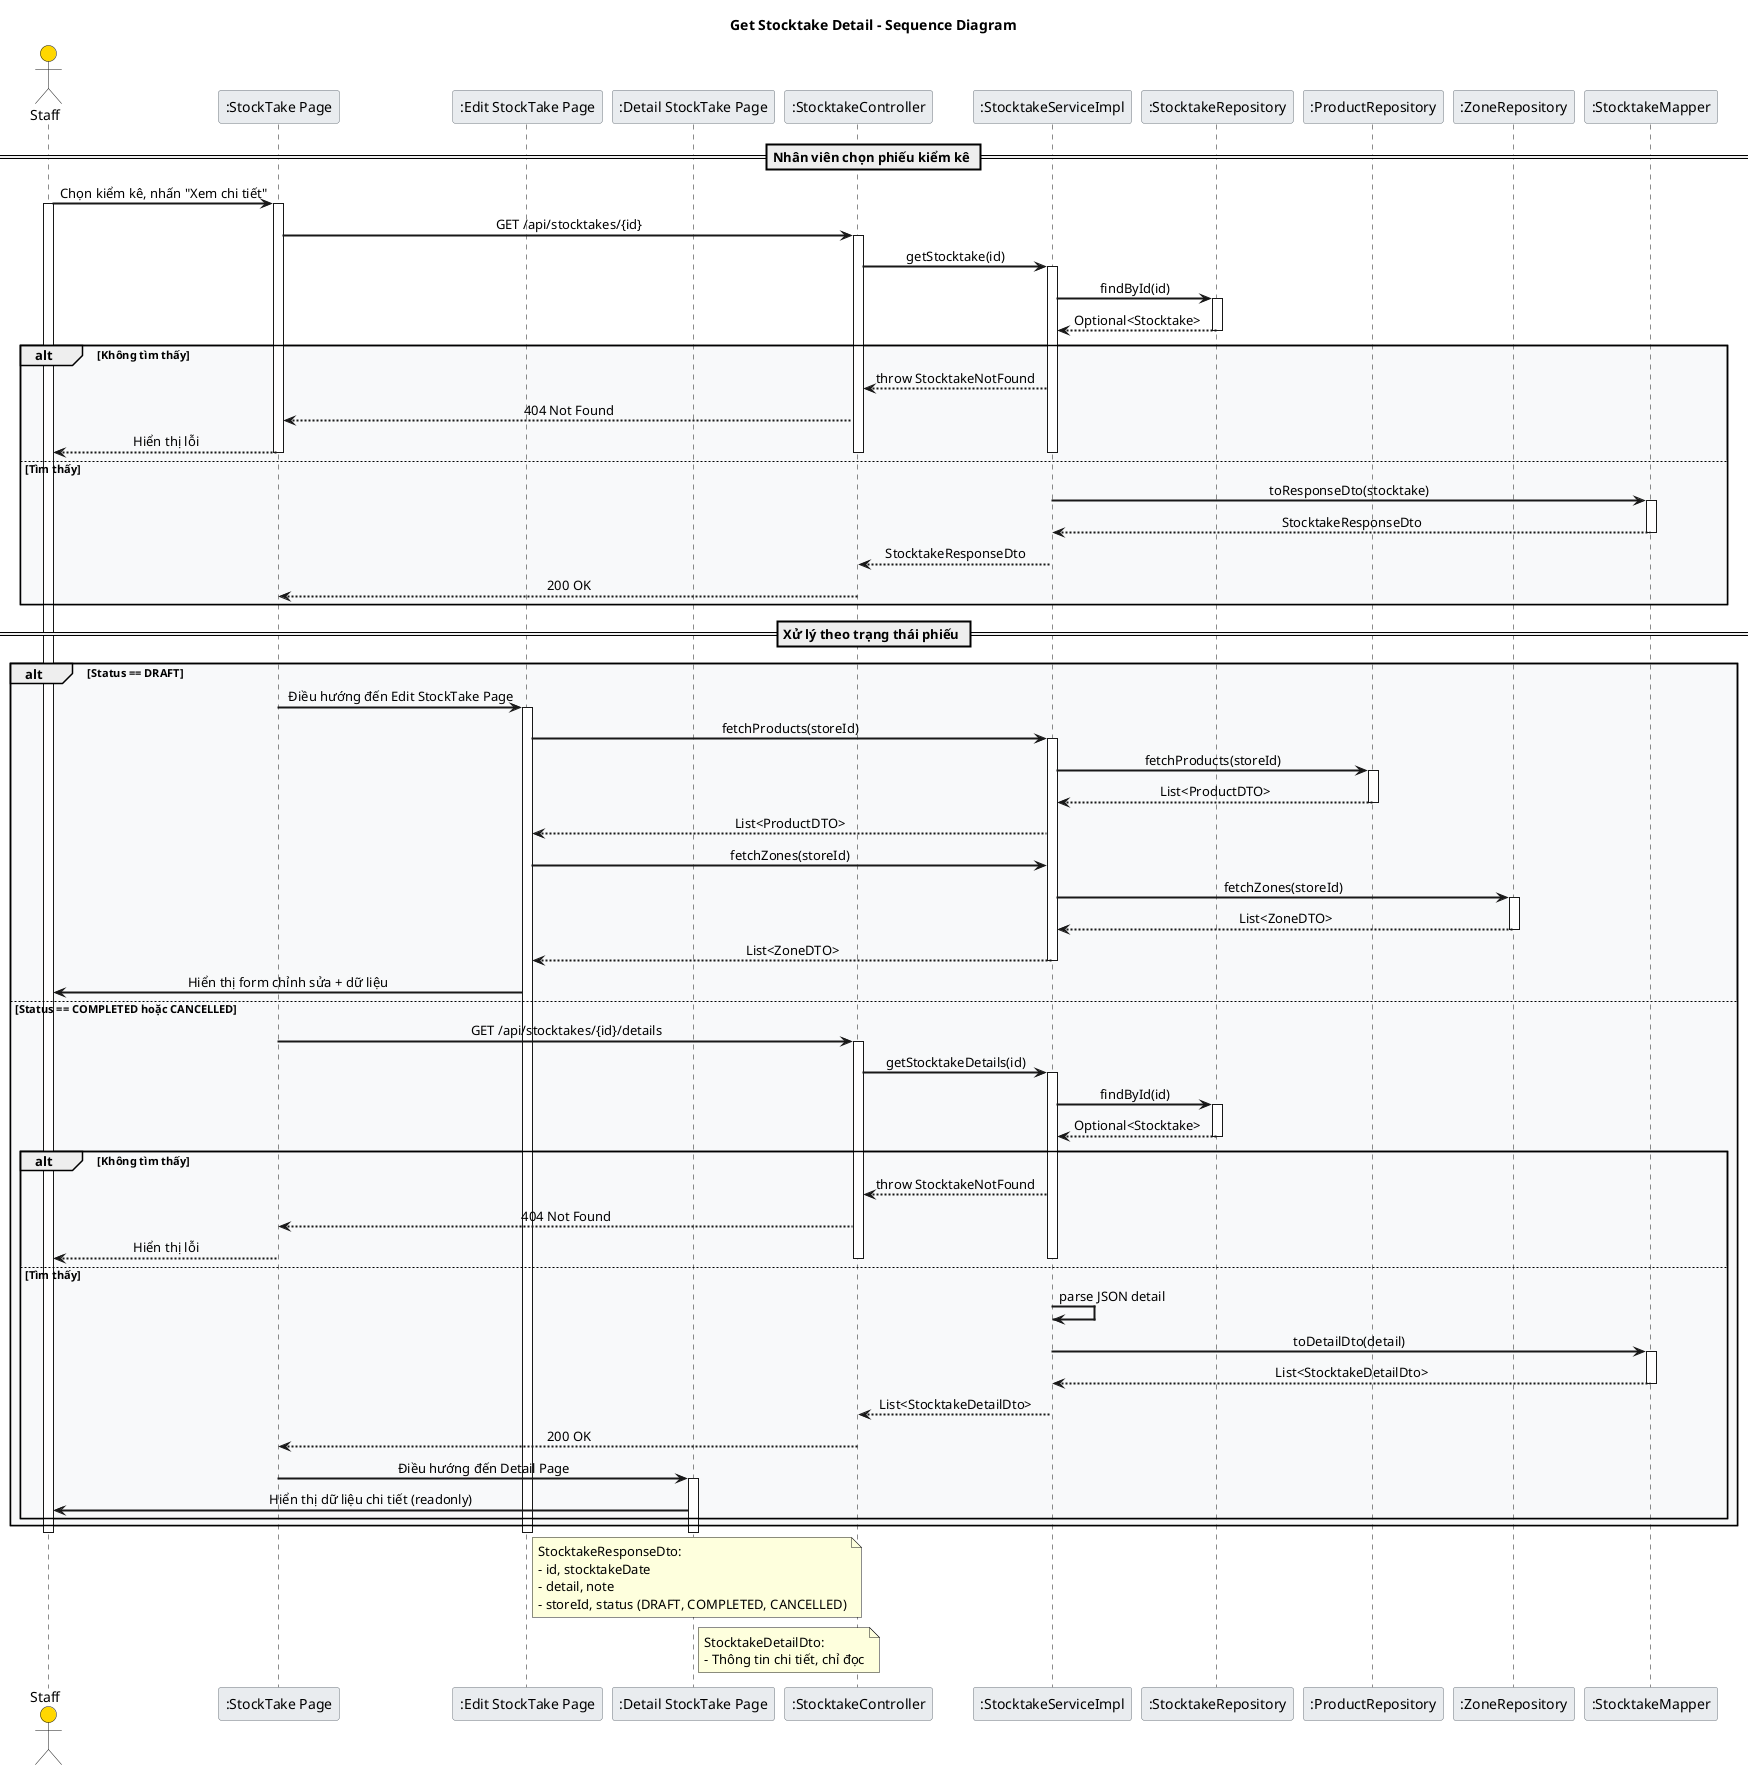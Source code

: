 @startuml Stocktake_GetDetail_Sequence

skinparam backgroundColor white
skinparam sequenceArrowThickness 2
skinparam sequenceMessageAlign center
skinparam sequenceGroupBodyBackgroundColor #F8F9FA
skinparam sequenceParticipantBorderColor #6C757D
skinparam sequenceParticipantBackgroundColor #E9ECEF
skinparam sequenceLifeLineStroke dash
skinparam actorBackgroundColor #FFD700

title Get Stocktake Detail - Sequence Diagram

actor Staff
participant ":StockTake Page" as UI
participant ":Edit StockTake Page" as EditUI
participant ":Detail StockTake Page" as DetailUI
participant ":StocktakeController" as Controller
participant ":StocktakeServiceImpl" as Service
participant ":StocktakeRepository" as StocktakeRepo
participant ":ProductRepository" as ProductRepo
participant ":ZoneRepository" as ZoneRepo
participant ":StocktakeMapper" as Mapper

== Nhân viên chọn phiếu kiểm kê ==
Staff -> UI: Chọn kiểm kê, nhấn "Xem chi tiết"
activate Staff
activate UI

UI -> Controller: GET /api/stocktakes/{id}
activate Controller
Controller -> Service: getStocktake(id)
activate Service
Service -> StocktakeRepo: findById(id)
activate StocktakeRepo
StocktakeRepo --> Service: Optional<Stocktake>
deactivate StocktakeRepo

alt Không tìm thấy
    Service --> Controller: throw StocktakeNotFound
    Controller --> UI: 404 Not Found
    UI --> Staff: Hiển thị lỗi
    deactivate Service
    deactivate Controller
    deactivate UI
else Tìm thấy
    Service -> Mapper: toResponseDto(stocktake)
    activate Mapper
    Mapper --> Service: StocktakeResponseDto
    deactivate Mapper
    Service --> Controller: StocktakeResponseDto
    deactivate Service
    Controller --> UI: 200 OK
    deactivate Controller
end

== Xử lý theo trạng thái phiếu ==

alt Status == DRAFT
    UI -> EditUI: Điều hướng đến Edit StockTake Page
    deactivate UI
    activate EditUI

    EditUI -> Service: fetchProducts(storeId)
    activate Service
    Service -> ProductRepo: fetchProducts(storeId)
    activate ProductRepo
    ProductRepo --> Service: List<ProductDTO>
    deactivate ProductRepo
    Service --> EditUI: List<ProductDTO>

    EditUI -> Service: fetchZones(storeId)
    Service -> ZoneRepo: fetchZones(storeId)
    activate ZoneRepo
    ZoneRepo --> Service: List<ZoneDTO>
    deactivate ZoneRepo
    Service --> EditUI: List<ZoneDTO>
    deactivate Service

    EditUI -> Staff: Hiển thị form chỉnh sửa + dữ liệu

else Status == COMPLETED hoặc CANCELLED
    UI -> Controller: GET /api/stocktakes/{id}/details
    activate Controller
    Controller -> Service: getStocktakeDetails(id)
    activate Service
    Service -> StocktakeRepo: findById(id)
    activate StocktakeRepo
    StocktakeRepo --> Service: Optional<Stocktake>
    deactivate StocktakeRepo

    alt Không tìm thấy
        Service --> Controller: throw StocktakeNotFound
        Controller --> UI: 404 Not Found
        UI --> Staff: Hiển thị lỗi
        deactivate Service
        deactivate Controller
    else Tìm thấy
        Service -> Service: parse JSON detail
        Service -> Mapper: toDetailDto(detail)
        activate Mapper
        Mapper --> Service: List<StocktakeDetailDto>
        deactivate Mapper
        Service --> Controller: List<StocktakeDetailDto>
        deactivate Service
        Controller --> UI: 200 OK
        deactivate Controller

        UI -> DetailUI: Điều hướng đến Detail Page
        deactivate UI
        activate DetailUI
        DetailUI -> Staff: Hiển thị dữ liệu chi tiết (readonly)
    end
end

deactivate DetailUI
deactivate EditUI
deactivate Staff

note right of EditUI
StocktakeResponseDto:
- id, stocktakeDate
- detail, note
- storeId, status (DRAFT, COMPLETED, CANCELLED)
end note

note right of DetailUI
StocktakeDetailDto:
- Thông tin chi tiết, chỉ đọc
end note

@enduml
